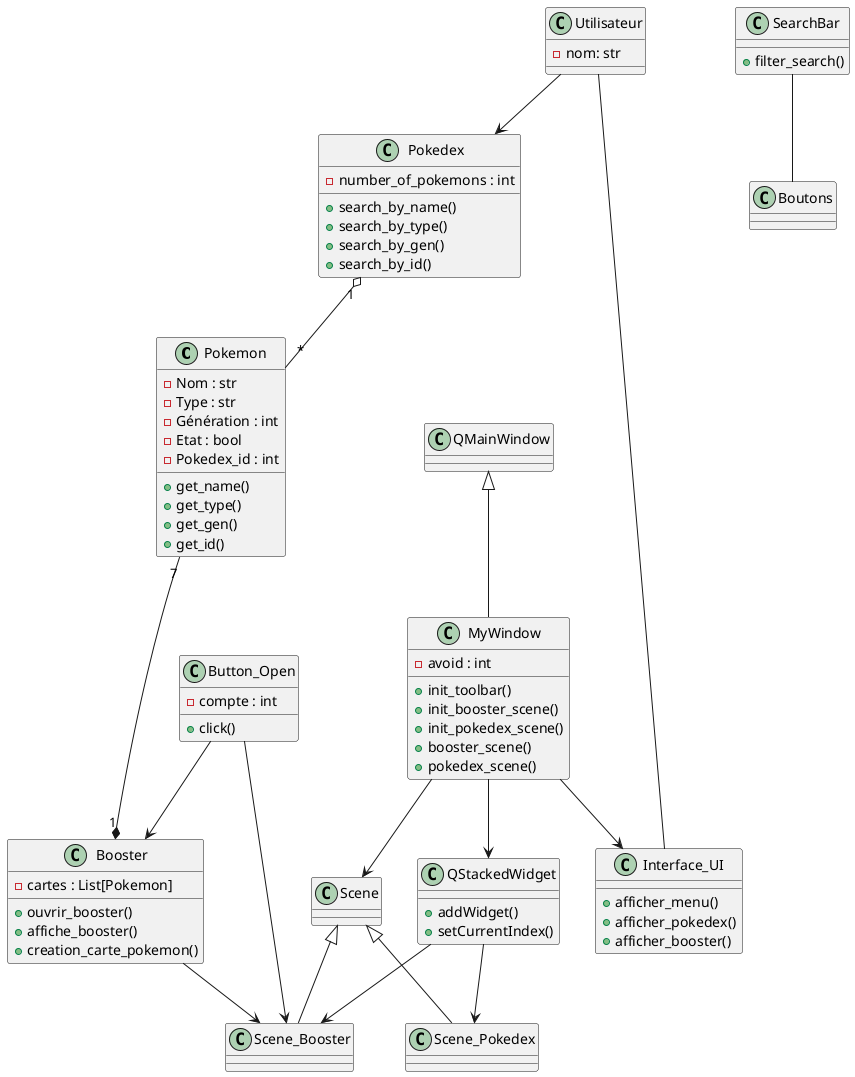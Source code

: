 @startuml Pokemon

class Pokemon {
    - Nom : str
    - Type : str
    - Génération : int
    - Etat : bool
    - Pokedex_id : int 

    + get_name()
    + get_type()
    + get_gen()
    + get_id() 
}

class Pokedex {
    - number_of_pokemons : int

    + search_by_name()
    + search_by_type()
    + search_by_gen()
    + search_by_id()
}

class Interface_UI {
    + afficher_menu()
    + afficher_pokedex()
    + afficher_booster()
}

class MyWindow {
    - avoid : int
    + init_toolbar()
    + init_booster_scene()
    + init_pokedex_scene()
    + booster_scene()
    + pokedex_scene()
}

class Boutons {
}

class Button_Open {
    - compte : int
    + click()
}

class SearchBar {
    + filter_search()
}

class Scene {
}

class Scene_Booster {
}

class Scene_Pokedex {
}

class Booster {
    - cartes : List[Pokemon]
    
    + ouvrir_booster()
    + affiche_booster()
    + creation_carte_pokemon()
}

class Utilisateur {
    - nom: str
}

class QStackedWidget {
    + addWidget()
    + setCurrentIndex()
}

Pokedex "1" o-- " * " Pokemon
Pokemon "7" ---* "1" Booster
MyWindow --> Interface_UI  
QMainWindow <|-- MyWindow
MyWindow --> Scene
MyWindow --> QStackedWidget
Scene <|-- Scene_Booster
Scene <|-- Scene_Pokedex
SearchBar -- Boutons
Utilisateur --> Pokedex
Utilisateur -- Interface_UI
Booster --> Scene_Booster
Button_Open --> Scene_Booster
Button_Open --> Booster
QStackedWidget --> Scene_Booster
QStackedWidget --> Scene_Pokedex

@enduml

